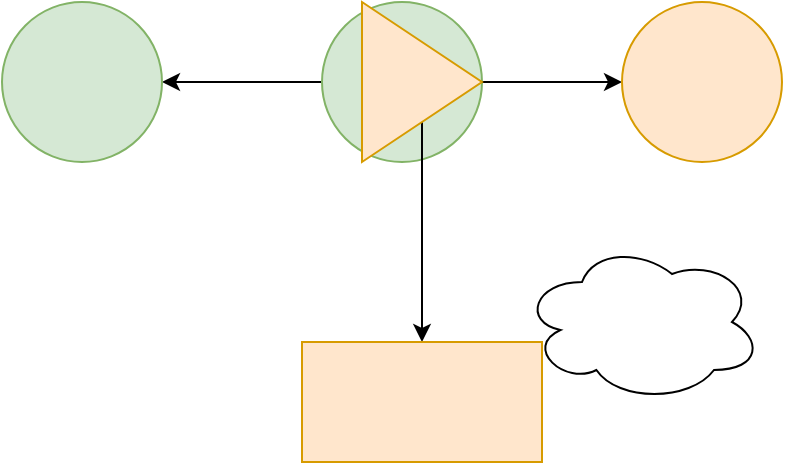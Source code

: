 <mxfile>
    <diagram id="iBmS3R4iBfo-695u_Tkx" name="Página-1">
        <mxGraphModel dx="662" dy="227" grid="1" gridSize="10" guides="1" tooltips="1" connect="1" arrows="1" fold="1" page="1" pageScale="1" pageWidth="827" pageHeight="1169" math="0" shadow="0">
            <root>
                <mxCell id="0"/>
                <mxCell id="1" parent="0"/>
                <mxCell id="7" value="" style="edgeStyle=none;html=1;" edge="1" parent="1" source="2" target="6">
                    <mxGeometry relative="1" as="geometry"/>
                </mxCell>
                <mxCell id="2" value="" style="ellipse;whiteSpace=wrap;html=1;aspect=fixed;fillColor=#d5e8d4;strokeColor=#82b366;" vertex="1" parent="1">
                    <mxGeometry x="300" y="80" width="80" height="80" as="geometry"/>
                </mxCell>
                <mxCell id="5" value="" style="edgeStyle=none;html=1;" edge="1" parent="1" source="3" target="4">
                    <mxGeometry relative="1" as="geometry"/>
                </mxCell>
                <mxCell id="9" value="" style="edgeStyle=none;html=1;" edge="1" parent="1" source="3" target="8">
                    <mxGeometry relative="1" as="geometry"/>
                </mxCell>
                <mxCell id="3" value="" style="triangle;whiteSpace=wrap;html=1;fillColor=#ffe6cc;strokeColor=#d79b00;" vertex="1" parent="1">
                    <mxGeometry x="320" y="80" width="60" height="80" as="geometry"/>
                </mxCell>
                <mxCell id="4" value="" style="ellipse;whiteSpace=wrap;html=1;fillColor=#ffe6cc;strokeColor=#d79b00;" vertex="1" parent="1">
                    <mxGeometry x="450" y="80" width="80" height="80" as="geometry"/>
                </mxCell>
                <mxCell id="6" value="" style="ellipse;whiteSpace=wrap;html=1;aspect=fixed;fillColor=#d5e8d4;strokeColor=#82b366;" vertex="1" parent="1">
                    <mxGeometry x="140" y="80" width="80" height="80" as="geometry"/>
                </mxCell>
                <mxCell id="8" value="" style="whiteSpace=wrap;html=1;fillColor=#ffe6cc;strokeColor=#d79b00;" vertex="1" parent="1">
                    <mxGeometry x="290" y="250" width="120" height="60" as="geometry"/>
                </mxCell>
                <mxCell id="10" value="" style="ellipse;shape=cloud;whiteSpace=wrap;html=1;" vertex="1" parent="1">
                    <mxGeometry x="400" y="200" width="120" height="80" as="geometry"/>
                </mxCell>
            </root>
        </mxGraphModel>
    </diagram>
</mxfile>